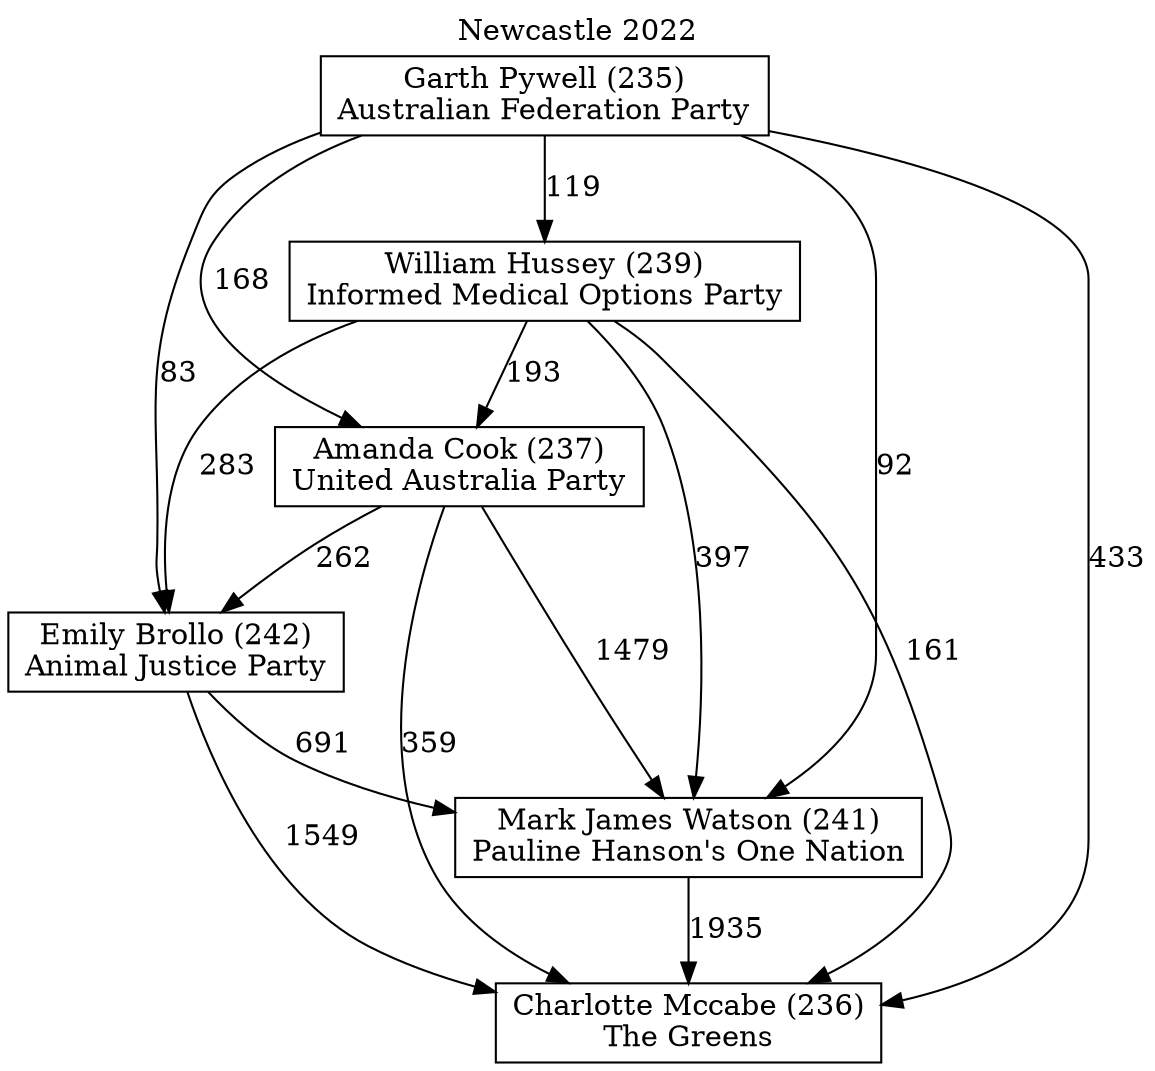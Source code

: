 // House preference flow
digraph "Charlotte Mccabe (236)_Newcastle_2022" {
	graph [label="Newcastle 2022" labelloc=t mclimit=10]
	node [shape=box]
	"Mark James Watson (241)" [label="Mark James Watson (241)
Pauline Hanson's One Nation"]
	"Emily Brollo (242)" [label="Emily Brollo (242)
Animal Justice Party"]
	"Garth Pywell (235)" [label="Garth Pywell (235)
Australian Federation Party"]
	"Charlotte Mccabe (236)" [label="Charlotte Mccabe (236)
The Greens"]
	"William Hussey (239)" [label="William Hussey (239)
Informed Medical Options Party"]
	"Amanda Cook (237)" [label="Amanda Cook (237)
United Australia Party"]
	"William Hussey (239)" -> "Charlotte Mccabe (236)" [label=161]
	"Garth Pywell (235)" -> "Charlotte Mccabe (236)" [label=433]
	"Amanda Cook (237)" -> "Emily Brollo (242)" [label=262]
	"Amanda Cook (237)" -> "Charlotte Mccabe (236)" [label=359]
	"Emily Brollo (242)" -> "Charlotte Mccabe (236)" [label=1549]
	"William Hussey (239)" -> "Emily Brollo (242)" [label=283]
	"Emily Brollo (242)" -> "Mark James Watson (241)" [label=691]
	"Garth Pywell (235)" -> "William Hussey (239)" [label=119]
	"Garth Pywell (235)" -> "Mark James Watson (241)" [label=92]
	"Mark James Watson (241)" -> "Charlotte Mccabe (236)" [label=1935]
	"Garth Pywell (235)" -> "Amanda Cook (237)" [label=168]
	"William Hussey (239)" -> "Amanda Cook (237)" [label=193]
	"Garth Pywell (235)" -> "Emily Brollo (242)" [label=83]
	"William Hussey (239)" -> "Mark James Watson (241)" [label=397]
	"Amanda Cook (237)" -> "Mark James Watson (241)" [label=1479]
}
